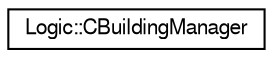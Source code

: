 digraph "Representación gráfica de la clase"
{
  edge [fontname="FreeSans",fontsize="10",labelfontname="FreeSans",labelfontsize="10"];
  node [fontname="FreeSans",fontsize="10",shape=record];
  rankdir="LR";
  Node1 [label="Logic::CBuildingManager",height=0.2,width=0.4,color="black", fillcolor="white", style="filled",URL="$class_logic_1_1_c_building_manager.html",tooltip="Manager singleton que gestiona las operaciones con los edificios del mapa. "];
}
